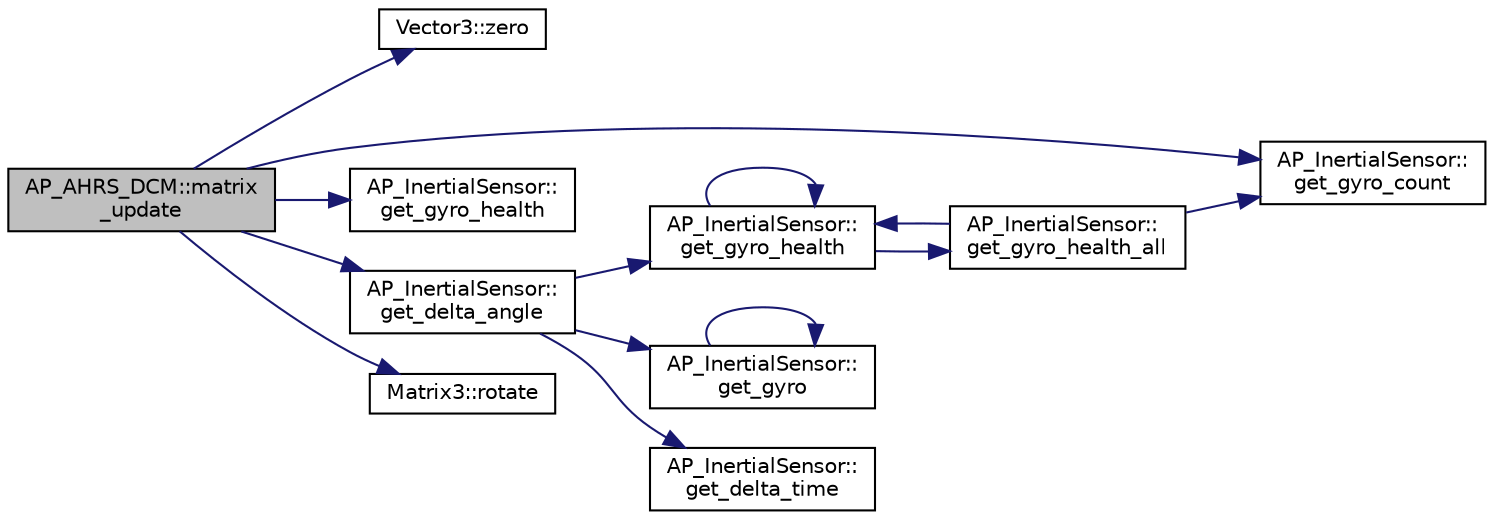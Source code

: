 digraph "AP_AHRS_DCM::matrix_update"
{
 // INTERACTIVE_SVG=YES
  edge [fontname="Helvetica",fontsize="10",labelfontname="Helvetica",labelfontsize="10"];
  node [fontname="Helvetica",fontsize="10",shape=record];
  rankdir="LR";
  Node1 [label="AP_AHRS_DCM::matrix\l_update",height=0.2,width=0.4,color="black", fillcolor="grey75", style="filled", fontcolor="black"];
  Node1 -> Node2 [color="midnightblue",fontsize="10",style="solid",fontname="Helvetica"];
  Node2 [label="Vector3::zero",height=0.2,width=0.4,color="black", fillcolor="white", style="filled",URL="$classVector3.html#adf1769d5ee5df2f8585df2f540fa5efe"];
  Node1 -> Node3 [color="midnightblue",fontsize="10",style="solid",fontname="Helvetica"];
  Node3 [label="AP_InertialSensor::\lget_gyro_count",height=0.2,width=0.4,color="black", fillcolor="white", style="filled",URL="$classAP__InertialSensor.html#aef7fac4fe6ae817ed325f9e35735e94d"];
  Node1 -> Node4 [color="midnightblue",fontsize="10",style="solid",fontname="Helvetica"];
  Node4 [label="AP_InertialSensor::\lget_gyro_health",height=0.2,width=0.4,color="black", fillcolor="white", style="filled",URL="$classAP__InertialSensor.html#abc8c1aea2c3bc58a05d8d9832a9d1194"];
  Node1 -> Node5 [color="midnightblue",fontsize="10",style="solid",fontname="Helvetica"];
  Node5 [label="AP_InertialSensor::\lget_delta_angle",height=0.2,width=0.4,color="black", fillcolor="white", style="filled",URL="$classAP__InertialSensor.html#a3be069418436a7fc7a9f87c2b8b34730"];
  Node5 -> Node6 [color="midnightblue",fontsize="10",style="solid",fontname="Helvetica"];
  Node6 [label="AP_InertialSensor::\lget_gyro_health",height=0.2,width=0.4,color="black", fillcolor="white", style="filled",URL="$classAP__InertialSensor.html#aaaf8d4cc4a63cb4cd2aca8f3f59166e0"];
  Node6 -> Node6 [color="midnightblue",fontsize="10",style="solid",fontname="Helvetica"];
  Node6 -> Node7 [color="midnightblue",fontsize="10",style="solid",fontname="Helvetica"];
  Node7 [label="AP_InertialSensor::\lget_gyro_health_all",height=0.2,width=0.4,color="black", fillcolor="white", style="filled",URL="$classAP__InertialSensor.html#a00092a217e7cd8f617103e3f03acb56b"];
  Node7 -> Node3 [color="midnightblue",fontsize="10",style="solid",fontname="Helvetica"];
  Node7 -> Node6 [color="midnightblue",fontsize="10",style="solid",fontname="Helvetica"];
  Node5 -> Node8 [color="midnightblue",fontsize="10",style="solid",fontname="Helvetica"];
  Node8 [label="AP_InertialSensor::\lget_gyro",height=0.2,width=0.4,color="black", fillcolor="white", style="filled",URL="$classAP__InertialSensor.html#a2dfdb20e8bf86d75cf1e03f0b205ad77"];
  Node8 -> Node8 [color="midnightblue",fontsize="10",style="solid",fontname="Helvetica"];
  Node5 -> Node9 [color="midnightblue",fontsize="10",style="solid",fontname="Helvetica"];
  Node9 [label="AP_InertialSensor::\lget_delta_time",height=0.2,width=0.4,color="black", fillcolor="white", style="filled",URL="$classAP__InertialSensor.html#a7091792f55b39778157617b5e38e6075"];
  Node1 -> Node10 [color="midnightblue",fontsize="10",style="solid",fontname="Helvetica"];
  Node10 [label="Matrix3::rotate",height=0.2,width=0.4,color="black", fillcolor="white", style="filled",URL="$classMatrix3.html#a6f044e8d64f6f10e054af962487399b9"];
}
